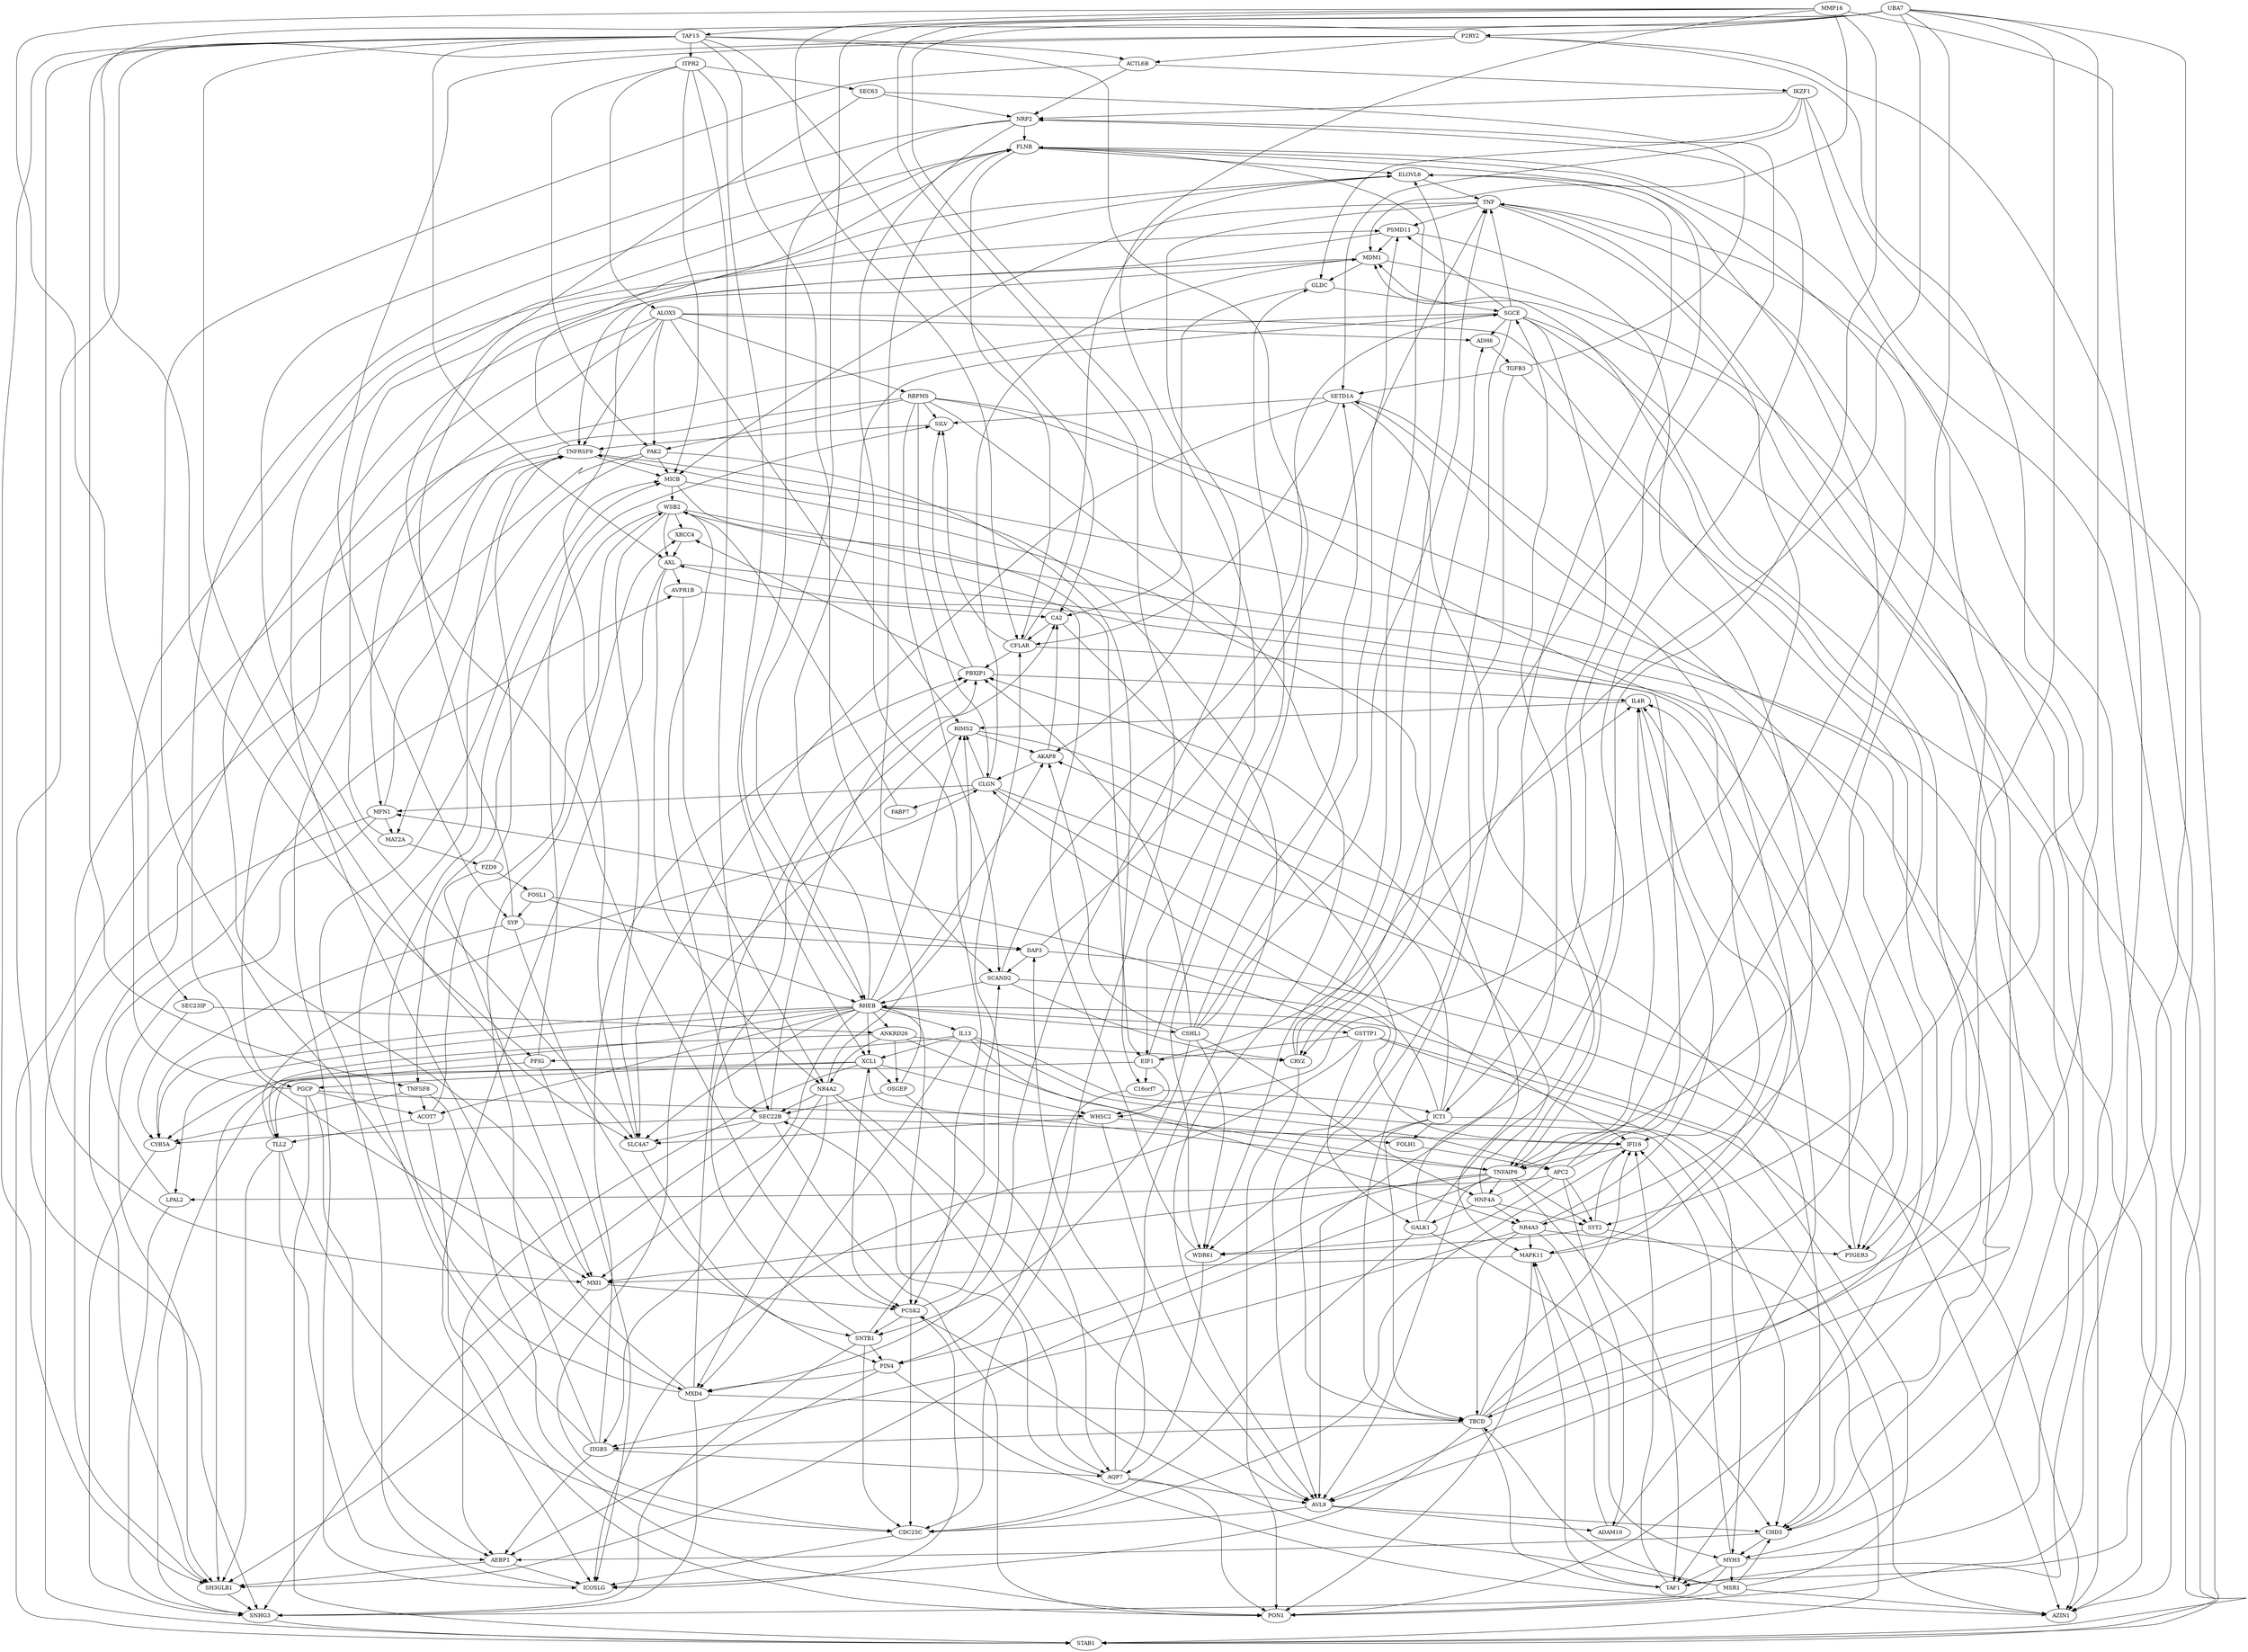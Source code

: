 digraph graphname {
1 [label="MMP16"];
2 [label="ITPR2"];
3 [label="TLL2"];
4 [label="SNHG3"];
5 [label="AVPR1B"];
6 [label="MFN1"];
7 [label="TAF15"];
8 [label="LPAL2"];
9 [label="AKAP8"];
10 [label="UBA7"];
11 [label="OSGEP"];
12 [label="ANKRD26"];
13 [label="WSB2"];
14 [label="GSTTP1"];
15 [label="FABP7"];
16 [label="SEC23IP"];
17 [label="FOLH1"];
18 [label="HNF4A"];
19 [label="NRP2"];
20 [label="STAB1"];
21 [label="PGCP"];
22 [label="IKZF1"];
23 [label="TGFB3"];
24 [label="ADH6"];
25 [label="FZD9"];
26 [label="PSMD11"];
27 [label="RBPMS"];
28 [label="DAP3"];
29 [label="CSHL1"];
30 [label="IL13"];
31 [label="PON1"];
32 [label="CDC25C"];
33 [label="SGCE"];
34 [label="C16orf7"];
35 [label="GLDC"];
36 [label="SNTB1"];
37 [label="ACTL6B"];
38 [label="XRCC4"];
39 [label="AXL"];
40 [label="MSR1"];
41 [label="ELOVL6"];
42 [label="CYB5A"];
43 [label="SYP"];
44 [label="SEC63"];
45 [label="FOSL1"];
46 [label="RIMS2"];
47 [label="MAT2A"];
48 [label="MAPK11"];
49 [label="TAF1"];
50 [label="MDM1"];
51 [label="FLNB"];
52 [label="IL4R"];
53 [label="PAK2"];
54 [label="CRYZ"];
55 [label="SYT2"];
56 [label="EIF1"];
57 [label="GALK1"];
58 [label="AZIN1"];
59 [label="IFI16"];
60 [label="AQP7"];
61 [label="CLGN"];
62 [label="SILV"];
63 [label="SCAND2"];
64 [label="PTGER3"];
65 [label="MYH3"];
66 [label="P2RY2"];
67 [label="AEBP1"];
68 [label="ALOX5"];
69 [label="PBXIP1"];
70 [label="ADAM10"];
71 [label="ICOSLG"];
72 [label="SEC22B"];
73 [label="ACOT7"];
74 [label="SH3GLB1"];
75 [label="ITGB5"];
76 [label="TNFSF8"];
77 [label="WDR61"];
78 [label="APC2"];
79 [label="PPIG"];
80 [label="CFLAR"];
81 [label="PIN4"];
82 [label="TBCD"];
83 [label="AVL9"];
84 [label="WHSC2"];
85 [label="PCSK2"];
86 [label="CA2"];
87 [label="MXI1"];
88 [label="SLC4A7"];
89 [label="ICT1"];
90 [label="CHD3"];
91 [label="MICB"];
92 [label="MXD4"];
93 [label="SETD1A"];
94 [label="XCL1"];
95 [label="TNFRSF9"];
96 [label="NR4A2"];
97 [label="NR4A3"];
98 [label="TNFAIP6"];
99 [label="TNF"];
100 [label="RHEB"];
7 -> 2
73 -> 3
79 -> 3
100 -> 3
8 -> 4
36 -> 4
42 -> 4
56 -> 4
65 -> 4
66 -> 4
72 -> 4
74 -> 4
92 -> 4
8 -> 5
39 -> 5
14 -> 6
61 -> 6
68 -> 6
1 -> 7
78 -> 8
100 -> 8
10 -> 9
29 -> 9
46 -> 9
89 -> 9
100 -> 9
12 -> 11
94 -> 11
16 -> 12
100 -> 12
15 -> 13
73 -> 13
77 -> 13
91 -> 13
100 -> 14
61 -> 15
1 -> 16
84 -> 17
89 -> 17
29 -> 18
98 -> 18
22 -> 19
23 -> 19
37 -> 19
44 -> 19
57 -> 19
4 -> 20
6 -> 20
21 -> 20
22 -> 20
33 -> 20
53 -> 20
55 -> 20
95 -> 20
68 -> 21
94 -> 21
37 -> 22
24 -> 23
33 -> 24
54 -> 24
68 -> 24
47 -> 25
21 -> 26
29 -> 26
33 -> 26
99 -> 26
68 -> 27
43 -> 28
45 -> 28
60 -> 28
100 -> 29
100 -> 30
33 -> 31
40 -> 31
48 -> 31
54 -> 31
60 -> 31
66 -> 31
72 -> 31
73 -> 31
76 -> 31
3 -> 32
10 -> 32
36 -> 32
46 -> 32
57 -> 32
59 -> 32
83 -> 32
85 -> 32
35 -> 33
57 -> 33
63 -> 33
100 -> 33
53 -> 34
56 -> 34
22 -> 35
50 -> 35
56 -> 35
29 -> 36
43 -> 36
85 -> 36
7 -> 37
66 -> 37
13 -> 38
69 -> 38
75 -> 38
7 -> 39
13 -> 39
38 -> 39
78 -> 39
65 -> 40
43 -> 41
47 -> 41
51 -> 41
54 -> 41
78 -> 41
80 -> 41
89 -> 41
16 -> 42
43 -> 42
72 -> 42
76 -> 42
94 -> 42
100 -> 42
45 -> 43
66 -> 43
2 -> 44
25 -> 45
52 -> 46
61 -> 46
68 -> 46
96 -> 46
100 -> 46
6 -> 47
53 -> 47
49 -> 48
52 -> 48
70 -> 48
91 -> 48
97 -> 48
1 -> 49
50 -> 49
65 -> 49
68 -> 49
82 -> 49
98 -> 49
1 -> 50
26 -> 50
61 -> 50
82 -> 50
88 -> 50
90 -> 50
11 -> 51
18 -> 51
19 -> 51
82 -> 51
92 -> 51
95 -> 51
56 -> 52
64 -> 52
69 -> 52
70 -> 52
97 -> 52
98 -> 52
2 -> 53
27 -> 53
68 -> 53
10 -> 54
12 -> 54
33 -> 54
63 -> 54
10 -> 55
18 -> 55
78 -> 55
98 -> 55
1 -> 56
14 -> 56
91 -> 56
14 -> 57
18 -> 57
22 -> 58
28 -> 58
39 -> 58
40 -> 58
61 -> 58
81 -> 58
89 -> 58
99 -> 58
27 -> 59
49 -> 59
55 -> 59
61 -> 59
63 -> 59
65 -> 59
72 -> 59
82 -> 59
11 -> 60
75 -> 60
77 -> 60
96 -> 60
3 -> 61
9 -> 61
27 -> 61
89 -> 61
27 -> 62
69 -> 62
79 -> 62
80 -> 62
93 -> 62
7 -> 63
27 -> 63
28 -> 63
36 -> 63
13 -> 64
14 -> 64
66 -> 64
80 -> 64
97 -> 64
14 -> 65
23 -> 65
90 -> 65
97 -> 65
10 -> 66
3 -> 67
21 -> 67
75 -> 67
81 -> 67
90 -> 67
94 -> 67
2 -> 68
18 -> 69
29 -> 69
72 -> 69
75 -> 69
80 -> 69
92 -> 69
78 -> 70
83 -> 70
14 -> 71
27 -> 71
32 -> 71
39 -> 71
67 -> 71
79 -> 71
82 -> 71
85 -> 71
2 -> 72
11 -> 72
13 -> 72
60 -> 72
96 -> 72
21 -> 73
76 -> 73
100 -> 73
3 -> 74
6 -> 74
7 -> 74
12 -> 74
33 -> 74
67 -> 74
87 -> 74
95 -> 74
98 -> 74
82 -> 75
96 -> 75
97 -> 75
7 -> 76
13 -> 76
7 -> 77
29 -> 77
51 -> 77
55 -> 77
78 -> 77
89 -> 77
17 -> 78
30 -> 78
10 -> 79
30 -> 79
1 -> 80
51 -> 80
85 -> 80
86 -> 80
93 -> 80
34 -> 81
36 -> 81
88 -> 81
98 -> 81
10 -> 82
23 -> 82
40 -> 82
44 -> 82
89 -> 82
92 -> 82
97 -> 82
1 -> 83
27 -> 83
60 -> 83
84 -> 83
86 -> 83
93 -> 83
96 -> 83
98 -> 83
99 -> 83
21 -> 84
56 -> 84
94 -> 84
99 -> 84
19 -> 85
40 -> 85
44 -> 85
87 -> 85
94 -> 85
100 -> 85
5 -> 86
7 -> 86
9 -> 86
35 -> 86
36 -> 86
7 -> 87
25 -> 87
48 -> 87
50 -> 87
51 -> 87
98 -> 87
100 -> 87
7 -> 88
13 -> 88
19 -> 88
72 -> 88
84 -> 88
93 -> 88
100 -> 88
34 -> 89
51 -> 89
10 -> 90
27 -> 90
30 -> 90
40 -> 90
46 -> 90
57 -> 90
83 -> 90
2 -> 91
53 -> 91
71 -> 91
92 -> 91
95 -> 91
99 -> 91
30 -> 92
37 -> 92
81 -> 92
96 -> 92
99 -> 92
22 -> 93
23 -> 93
29 -> 93
48 -> 93
2 -> 94
30 -> 94
98 -> 94
100 -> 94
6 -> 95
25 -> 95
26 -> 95
60 -> 95
62 -> 95
68 -> 95
75 -> 95
5 -> 96
12 -> 96
39 -> 96
18 -> 97
26 -> 97
30 -> 97
10 -> 98
12 -> 98
33 -> 98
59 -> 98
93 -> 98
28 -> 99
29 -> 99
33 -> 99
41 -> 99
65 -> 99
10 -> 100
19 -> 100
40 -> 100
45 -> 100
63 -> 100
}

